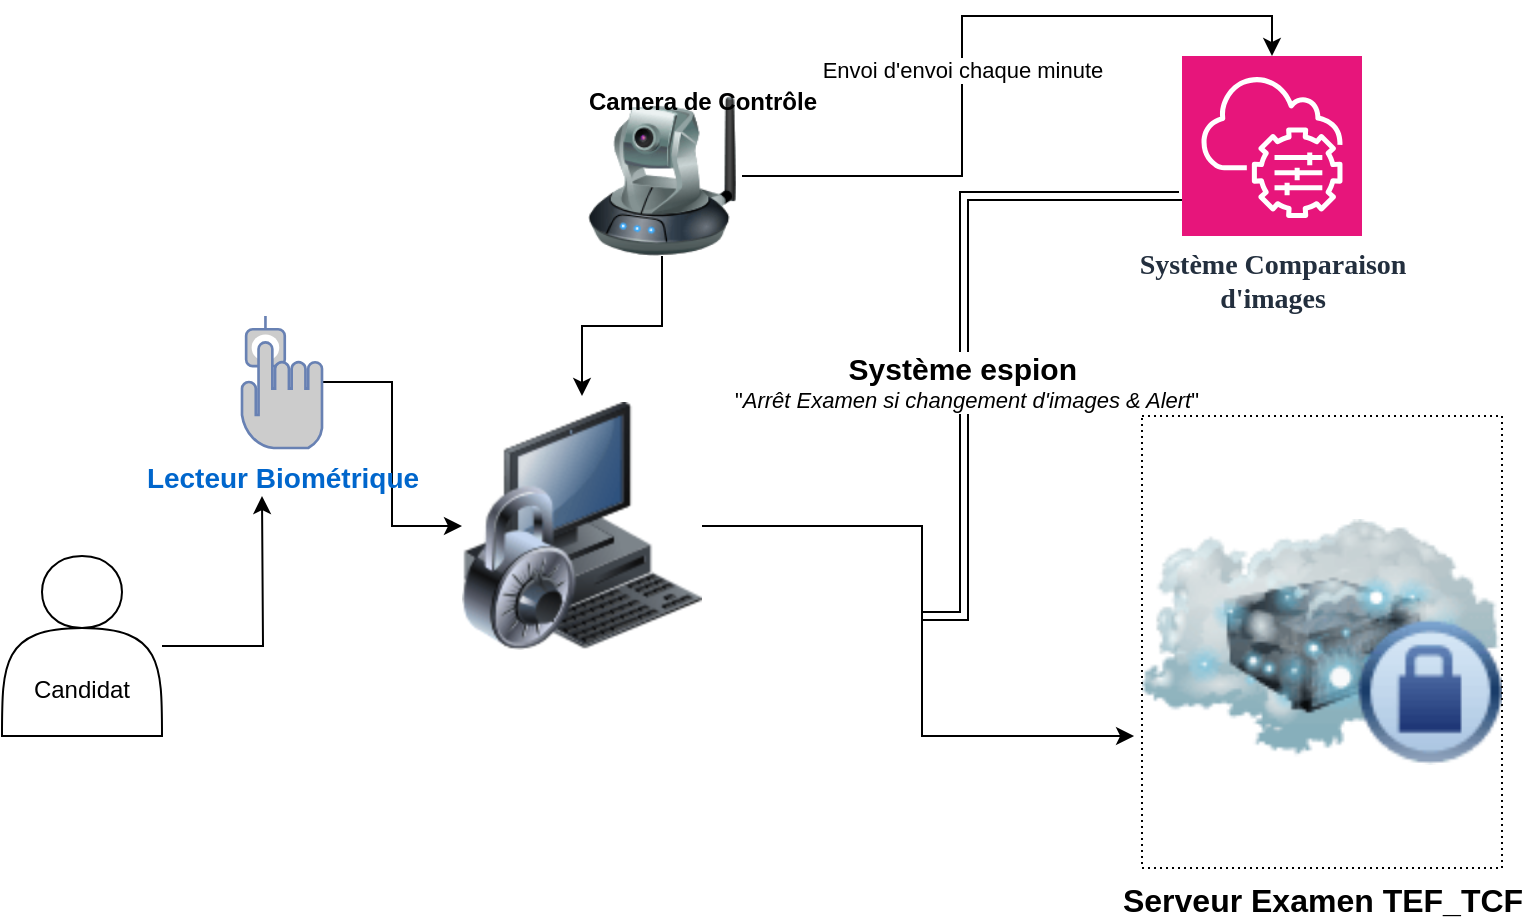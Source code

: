 <mxfile version="22.1.5" type="github">
  <diagram name="Page-1" id="WhD-RVdmiT3Y1AYnwMAB">
    <mxGraphModel dx="880" dy="446" grid="1" gridSize="10" guides="1" tooltips="1" connect="1" arrows="1" fold="1" page="1" pageScale="1" pageWidth="827" pageHeight="1169" math="0" shadow="0">
      <root>
        <mxCell id="0" />
        <mxCell id="1" parent="0" />
        <mxCell id="7FcnWLJ2OWy0p9-Xnf0V-18" style="edgeStyle=orthogonalEdgeStyle;rounded=0;orthogonalLoop=1;jettySize=auto;html=1;" edge="1" parent="1" source="7FcnWLJ2OWy0p9-Xnf0V-1">
          <mxGeometry relative="1" as="geometry">
            <mxPoint x="130" y="300" as="targetPoint" />
          </mxGeometry>
        </mxCell>
        <mxCell id="7FcnWLJ2OWy0p9-Xnf0V-1" value="&lt;br&gt;&lt;br&gt;&lt;br&gt;Candidat" style="shape=actor;whiteSpace=wrap;html=1;" vertex="1" parent="1">
          <mxGeometry y="330" width="80" height="90" as="geometry" />
        </mxCell>
        <mxCell id="7FcnWLJ2OWy0p9-Xnf0V-12" value="" style="edgeStyle=orthogonalEdgeStyle;rounded=0;orthogonalLoop=1;jettySize=auto;html=1;entryX=0.5;entryY=0;entryDx=0;entryDy=0;" edge="1" parent="1" source="7FcnWLJ2OWy0p9-Xnf0V-6" target="7FcnWLJ2OWy0p9-Xnf0V-14">
          <mxGeometry relative="1" as="geometry">
            <mxPoint x="244" y="120" as="targetPoint" />
          </mxGeometry>
        </mxCell>
        <mxCell id="7FcnWLJ2OWy0p9-Xnf0V-6" value="" style="image;html=1;image=img/lib/clip_art/networking/Ip_Camera_128x128.png" vertex="1" parent="1">
          <mxGeometry x="290" y="100" width="80" height="80" as="geometry" />
        </mxCell>
        <mxCell id="7FcnWLJ2OWy0p9-Xnf0V-11" style="edgeStyle=orthogonalEdgeStyle;rounded=0;orthogonalLoop=1;jettySize=auto;html=1;" edge="1" parent="1" source="7FcnWLJ2OWy0p9-Xnf0V-7" target="7FcnWLJ2OWy0p9-Xnf0V-14">
          <mxGeometry relative="1" as="geometry">
            <mxPoint x="180" y="184" as="targetPoint" />
          </mxGeometry>
        </mxCell>
        <mxCell id="7FcnWLJ2OWy0p9-Xnf0V-7" value="&lt;b&gt;&lt;font style=&quot;font-size: 14px;&quot;&gt;Lecteur Biométrique&lt;/font&gt;&lt;/b&gt;" style="fontColor=#0066CC;verticalAlign=top;verticalLabelPosition=bottom;labelPosition=center;align=center;html=1;outlineConnect=0;fillColor=#CCCCCC;strokeColor=#6881B3;gradientColor=none;gradientDirection=north;strokeWidth=2;shape=mxgraph.networks.biometric_reader;" vertex="1" parent="1">
          <mxGeometry x="120" y="210" width="40" height="66" as="geometry" />
        </mxCell>
        <mxCell id="7FcnWLJ2OWy0p9-Xnf0V-8" value="&lt;b&gt;&lt;font style=&quot;font-size: 16px;&quot;&gt;Serveur Examen TEF_TCF&lt;/font&gt;&lt;/b&gt;" style="image;html=1;image=img/lib/clip_art/networking/Cloud_Server_Private_128x128.png;imageBorder=default;dashed=1;dashPattern=1 2;" vertex="1" parent="1">
          <mxGeometry x="570" y="260" width="180" height="226" as="geometry" />
        </mxCell>
        <mxCell id="7FcnWLJ2OWy0p9-Xnf0V-13" value="&lt;b&gt;Camera de Contrôle&lt;/b&gt;" style="text;html=1;align=center;verticalAlign=middle;resizable=0;points=[];autosize=1;strokeColor=none;fillColor=none;" vertex="1" parent="1">
          <mxGeometry x="280" y="88" width="140" height="30" as="geometry" />
        </mxCell>
        <mxCell id="7FcnWLJ2OWy0p9-Xnf0V-14" value="" style="image;html=1;image=img/lib/clip_art/computers/Secure_System_128x128.png" vertex="1" parent="1">
          <mxGeometry x="230" y="250" width="120" height="130" as="geometry" />
        </mxCell>
        <mxCell id="7FcnWLJ2OWy0p9-Xnf0V-20" style="edgeStyle=orthogonalEdgeStyle;shape=link;rounded=0;orthogonalLoop=1;jettySize=auto;html=1;width=4;exitX=0;exitY=0.75;exitDx=0;exitDy=0;exitPerimeter=0;" edge="1" parent="1" source="7FcnWLJ2OWy0p9-Xnf0V-15">
          <mxGeometry relative="1" as="geometry">
            <mxPoint x="460" y="360" as="targetPoint" />
            <mxPoint x="620" y="180" as="sourcePoint" />
            <Array as="points">
              <mxPoint x="590" y="150" />
              <mxPoint x="481" y="150" />
              <mxPoint x="481" y="360" />
            </Array>
          </mxGeometry>
        </mxCell>
        <mxCell id="7FcnWLJ2OWy0p9-Xnf0V-21" value="&lt;b&gt;&lt;font style=&quot;font-size: 15px;&quot;&gt;Système espion&amp;nbsp;&lt;/font&gt;&lt;/b&gt;&lt;br&gt;&quot;&lt;i&gt;Arrêt Examen si changement d&#39;images &amp;amp; Alert&lt;/i&gt;&quot;" style="edgeLabel;html=1;align=center;verticalAlign=middle;resizable=0;points=[];" vertex="1" connectable="0" parent="7FcnWLJ2OWy0p9-Xnf0V-20">
          <mxGeometry x="0.019" y="1" relative="1" as="geometry">
            <mxPoint y="30" as="offset" />
          </mxGeometry>
        </mxCell>
        <mxCell id="7FcnWLJ2OWy0p9-Xnf0V-15" value="&lt;b&gt;&lt;font style=&quot;font-size: 14px;&quot; face=&quot;Verdana&quot;&gt;Système Comparaison &lt;br&gt;d&#39;images&lt;/font&gt;&lt;/b&gt;" style="sketch=0;points=[[0,0,0],[0.25,0,0],[0.5,0,0],[0.75,0,0],[1,0,0],[0,1,0],[0.25,1,0],[0.5,1,0],[0.75,1,0],[1,1,0],[0,0.25,0],[0,0.5,0],[0,0.75,0],[1,0.25,0],[1,0.5,0],[1,0.75,0]];points=[[0,0,0],[0.25,0,0],[0.5,0,0],[0.75,0,0],[1,0,0],[0,1,0],[0.25,1,0],[0.5,1,0],[0.75,1,0],[1,1,0],[0,0.25,0],[0,0.5,0],[0,0.75,0],[1,0.25,0],[1,0.5,0],[1,0.75,0]];outlineConnect=0;fontColor=#232F3E;fillColor=#E7157B;strokeColor=#ffffff;dashed=0;verticalLabelPosition=bottom;verticalAlign=top;align=center;html=1;fontSize=12;fontStyle=0;aspect=fixed;shape=mxgraph.aws4.resourceIcon;resIcon=mxgraph.aws4.systems_manager;" vertex="1" parent="1">
          <mxGeometry x="590" y="80" width="90" height="90" as="geometry" />
        </mxCell>
        <mxCell id="7FcnWLJ2OWy0p9-Xnf0V-16" style="edgeStyle=orthogonalEdgeStyle;rounded=0;orthogonalLoop=1;jettySize=auto;html=1;entryX=0.5;entryY=0;entryDx=0;entryDy=0;entryPerimeter=0;" edge="1" parent="1" source="7FcnWLJ2OWy0p9-Xnf0V-6" target="7FcnWLJ2OWy0p9-Xnf0V-15">
          <mxGeometry relative="1" as="geometry" />
        </mxCell>
        <mxCell id="7FcnWLJ2OWy0p9-Xnf0V-17" value="Envoi d&#39;envoi chaque minute" style="edgeLabel;html=1;align=center;verticalAlign=middle;resizable=0;points=[];" vertex="1" connectable="0" parent="7FcnWLJ2OWy0p9-Xnf0V-16">
          <mxGeometry x="-0.104" relative="1" as="geometry">
            <mxPoint as="offset" />
          </mxGeometry>
        </mxCell>
        <mxCell id="7FcnWLJ2OWy0p9-Xnf0V-19" style="edgeStyle=orthogonalEdgeStyle;rounded=0;orthogonalLoop=1;jettySize=auto;html=1;entryX=-0.022;entryY=0.708;entryDx=0;entryDy=0;entryPerimeter=0;" edge="1" parent="1" source="7FcnWLJ2OWy0p9-Xnf0V-14" target="7FcnWLJ2OWy0p9-Xnf0V-8">
          <mxGeometry relative="1" as="geometry" />
        </mxCell>
      </root>
    </mxGraphModel>
  </diagram>
</mxfile>
